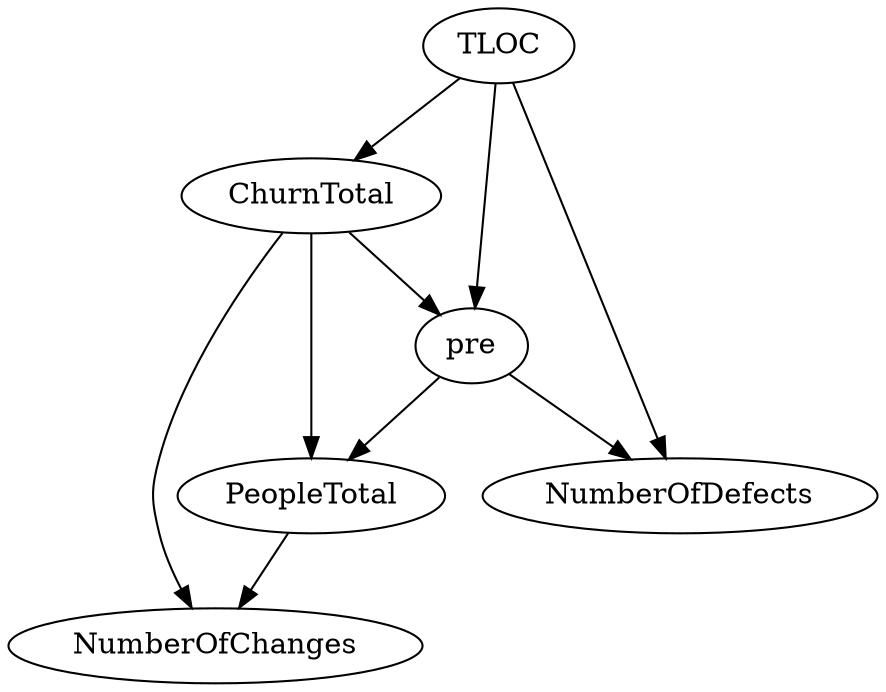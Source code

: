 digraph {
   PeopleTotal;
   NumberOfChanges;
   ChurnTotal;
   TLOC;
   pre;
   NumberOfDefects;
   PeopleTotal -> NumberOfChanges;
   ChurnTotal -> PeopleTotal;
   ChurnTotal -> NumberOfChanges;
   ChurnTotal -> pre;
   TLOC -> ChurnTotal;
   TLOC -> pre;
   TLOC -> NumberOfDefects;
   pre -> PeopleTotal;
   pre -> NumberOfDefects;
}
